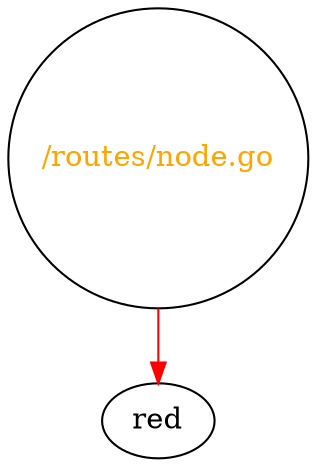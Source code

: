 strict digraph {


	"1" [ fontcolor="orange", height="2", label="/routes/node.go", width="2",  weight=0 ];

	"1" -> "2" [ color="red",  weight=0 ];

	"2" [ label="red",  weight=0 ];

}
